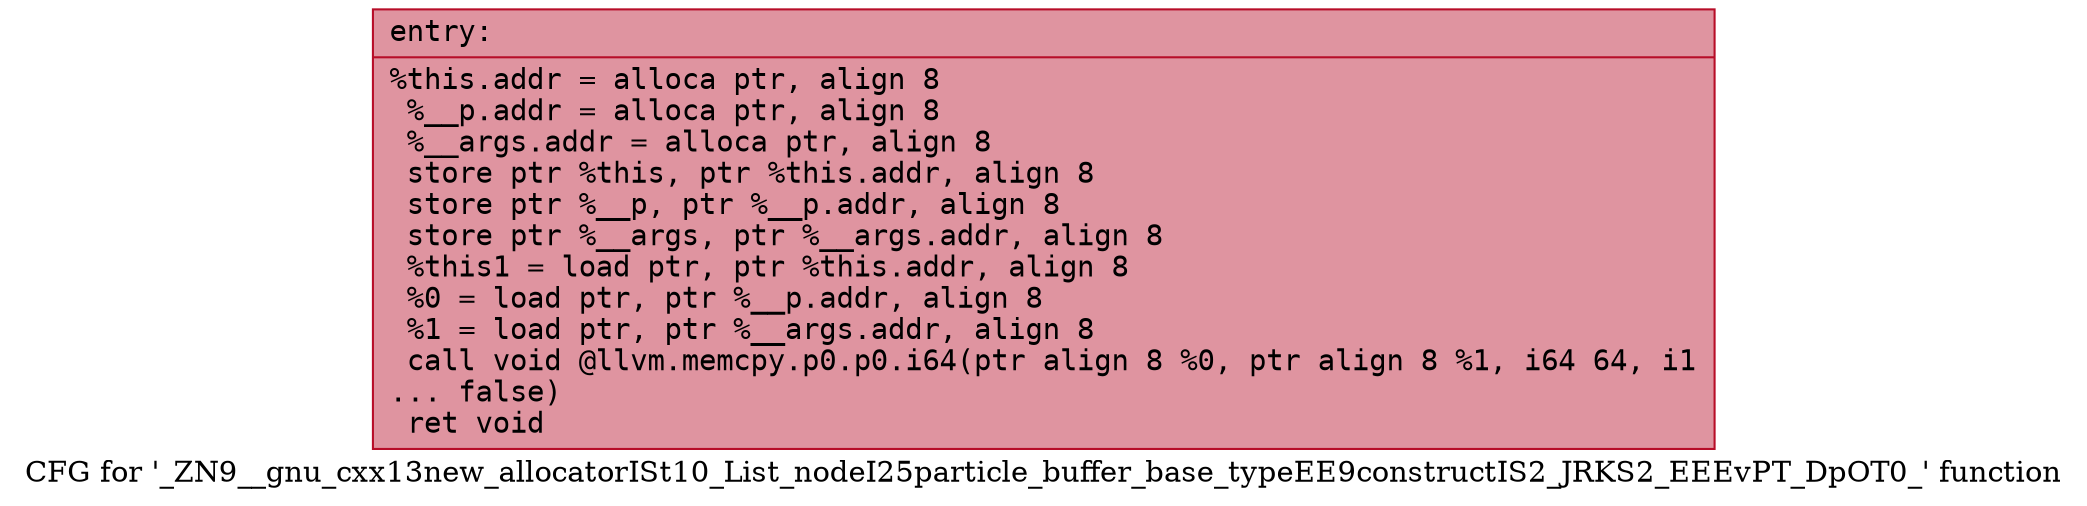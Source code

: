 digraph "CFG for '_ZN9__gnu_cxx13new_allocatorISt10_List_nodeI25particle_buffer_base_typeEE9constructIS2_JRKS2_EEEvPT_DpOT0_' function" {
	label="CFG for '_ZN9__gnu_cxx13new_allocatorISt10_List_nodeI25particle_buffer_base_typeEE9constructIS2_JRKS2_EEEvPT_DpOT0_' function";

	Node0x558b694b8920 [shape=record,color="#b70d28ff", style=filled, fillcolor="#b70d2870" fontname="Courier",label="{entry:\l|  %this.addr = alloca ptr, align 8\l  %__p.addr = alloca ptr, align 8\l  %__args.addr = alloca ptr, align 8\l  store ptr %this, ptr %this.addr, align 8\l  store ptr %__p, ptr %__p.addr, align 8\l  store ptr %__args, ptr %__args.addr, align 8\l  %this1 = load ptr, ptr %this.addr, align 8\l  %0 = load ptr, ptr %__p.addr, align 8\l  %1 = load ptr, ptr %__args.addr, align 8\l  call void @llvm.memcpy.p0.p0.i64(ptr align 8 %0, ptr align 8 %1, i64 64, i1\l... false)\l  ret void\l}"];
}
